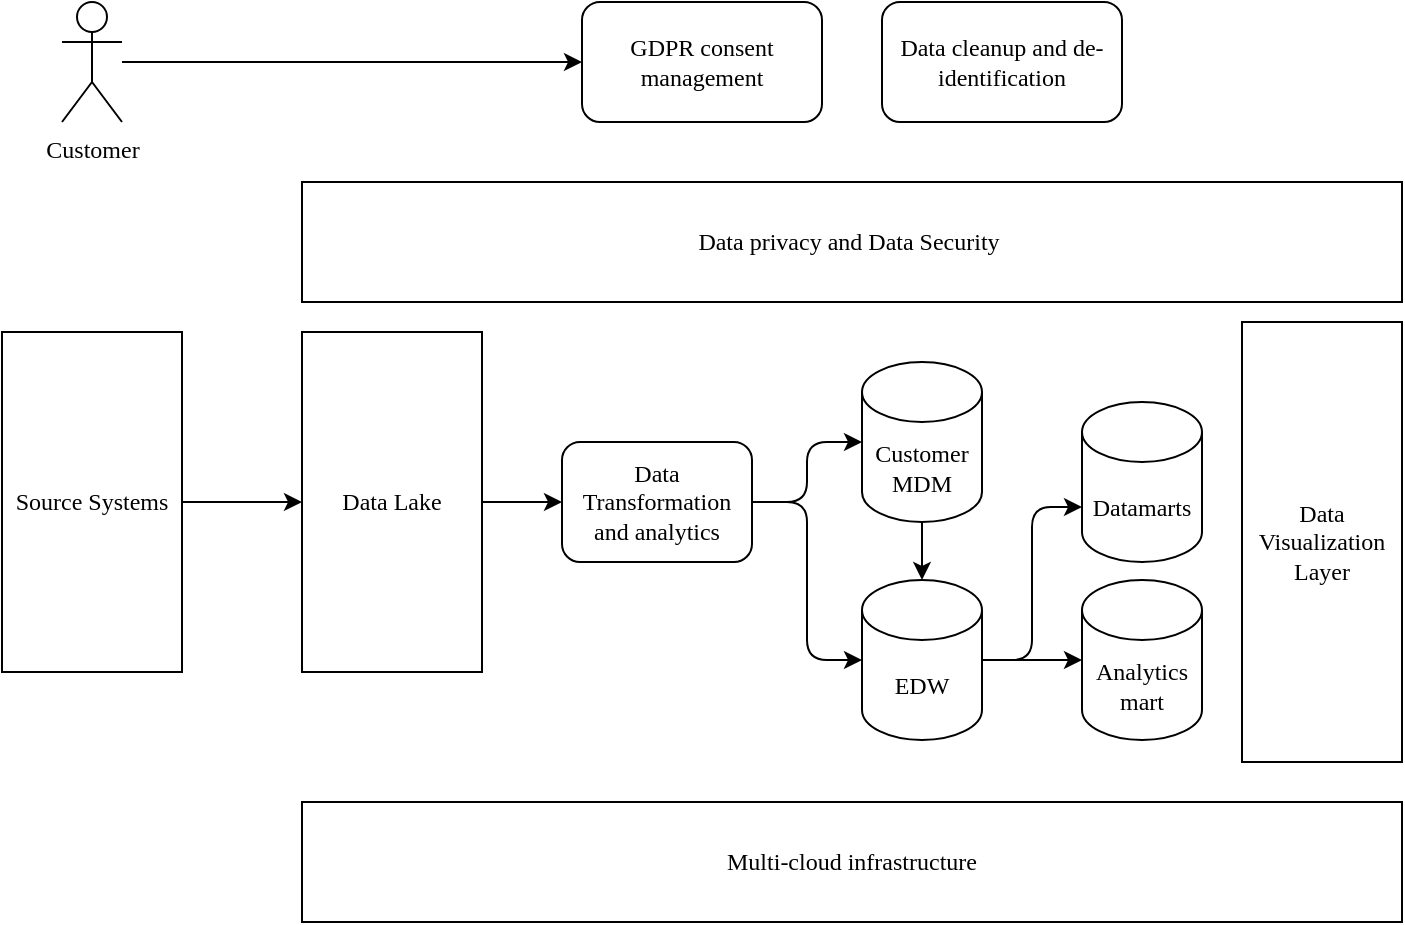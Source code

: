 <mxfile version="16.6.1" type="github">
  <diagram id="U-Te3GgnhW5zTMr8VRMO" name="Page-1">
    <mxGraphModel dx="925" dy="1636" grid="1" gridSize="10" guides="1" tooltips="1" connect="1" arrows="1" fold="1" page="1" pageScale="1" pageWidth="850" pageHeight="1100" math="0" shadow="0">
      <root>
        <mxCell id="0" />
        <mxCell id="1" parent="0" />
        <mxCell id="jCtBcauLOnCdqS6o0Tvj-27" style="edgeStyle=orthogonalEdgeStyle;rounded=1;orthogonalLoop=1;jettySize=auto;html=1;fontFamily=Tahoma;" edge="1" parent="1" source="jCtBcauLOnCdqS6o0Tvj-8" target="jCtBcauLOnCdqS6o0Tvj-26">
          <mxGeometry relative="1" as="geometry" />
        </mxCell>
        <mxCell id="jCtBcauLOnCdqS6o0Tvj-8" value="Data Lake" style="rounded=0;whiteSpace=wrap;html=1;fontFamily=Tahoma;" vertex="1" parent="1">
          <mxGeometry x="190" y="145" width="90" height="170" as="geometry" />
        </mxCell>
        <mxCell id="jCtBcauLOnCdqS6o0Tvj-10" style="edgeStyle=orthogonalEdgeStyle;rounded=1;orthogonalLoop=1;jettySize=auto;html=1;fontFamily=Tahoma;" edge="1" parent="1" source="jCtBcauLOnCdqS6o0Tvj-9" target="jCtBcauLOnCdqS6o0Tvj-8">
          <mxGeometry relative="1" as="geometry" />
        </mxCell>
        <mxCell id="jCtBcauLOnCdqS6o0Tvj-9" value="Source Systems" style="rounded=0;whiteSpace=wrap;html=1;fontFamily=Tahoma;" vertex="1" parent="1">
          <mxGeometry x="40" y="145" width="90" height="170" as="geometry" />
        </mxCell>
        <mxCell id="jCtBcauLOnCdqS6o0Tvj-13" value="Data privacy and Data Security&amp;nbsp;" style="rounded=0;whiteSpace=wrap;html=1;fontFamily=Tahoma;" vertex="1" parent="1">
          <mxGeometry x="190" y="70" width="550" height="60" as="geometry" />
        </mxCell>
        <mxCell id="jCtBcauLOnCdqS6o0Tvj-14" value="GDPR consent management" style="rounded=1;whiteSpace=wrap;html=1;fontFamily=Tahoma;" vertex="1" parent="1">
          <mxGeometry x="330" y="-20" width="120" height="60" as="geometry" />
        </mxCell>
        <mxCell id="jCtBcauLOnCdqS6o0Tvj-15" value="Data cleanup and de-identification" style="rounded=1;whiteSpace=wrap;html=1;fontFamily=Tahoma;" vertex="1" parent="1">
          <mxGeometry x="480" y="-20" width="120" height="60" as="geometry" />
        </mxCell>
        <mxCell id="jCtBcauLOnCdqS6o0Tvj-17" style="edgeStyle=orthogonalEdgeStyle;rounded=1;orthogonalLoop=1;jettySize=auto;html=1;fontFamily=Tahoma;" edge="1" parent="1" source="jCtBcauLOnCdqS6o0Tvj-16" target="jCtBcauLOnCdqS6o0Tvj-14">
          <mxGeometry relative="1" as="geometry" />
        </mxCell>
        <mxCell id="jCtBcauLOnCdqS6o0Tvj-16" value="Customer" style="shape=umlActor;verticalLabelPosition=bottom;verticalAlign=top;html=1;outlineConnect=0;fontFamily=Tahoma;" vertex="1" parent="1">
          <mxGeometry x="70" y="-20" width="30" height="60" as="geometry" />
        </mxCell>
        <mxCell id="jCtBcauLOnCdqS6o0Tvj-18" value="Multi-cloud infrastructure" style="rounded=0;whiteSpace=wrap;html=1;fontFamily=Tahoma;" vertex="1" parent="1">
          <mxGeometry x="190" y="380" width="550" height="60" as="geometry" />
        </mxCell>
        <mxCell id="jCtBcauLOnCdqS6o0Tvj-20" value="Data Visualization Layer" style="rounded=0;whiteSpace=wrap;html=1;fontFamily=Tahoma;" vertex="1" parent="1">
          <mxGeometry x="660" y="140" width="80" height="220" as="geometry" />
        </mxCell>
        <mxCell id="jCtBcauLOnCdqS6o0Tvj-30" style="edgeStyle=orthogonalEdgeStyle;rounded=1;orthogonalLoop=1;jettySize=auto;html=1;fontFamily=Tahoma;" edge="1" parent="1" source="jCtBcauLOnCdqS6o0Tvj-21" target="jCtBcauLOnCdqS6o0Tvj-22">
          <mxGeometry relative="1" as="geometry" />
        </mxCell>
        <mxCell id="jCtBcauLOnCdqS6o0Tvj-21" value="Customer MDM" style="shape=cylinder3;whiteSpace=wrap;html=1;boundedLbl=1;backgroundOutline=1;size=15;fontFamily=Tahoma;" vertex="1" parent="1">
          <mxGeometry x="470" y="160" width="60" height="80" as="geometry" />
        </mxCell>
        <mxCell id="jCtBcauLOnCdqS6o0Tvj-31" style="edgeStyle=orthogonalEdgeStyle;rounded=1;orthogonalLoop=1;jettySize=auto;html=1;entryX=0;entryY=0;entryDx=0;entryDy=52.5;entryPerimeter=0;fontFamily=Tahoma;" edge="1" parent="1" source="jCtBcauLOnCdqS6o0Tvj-22" target="jCtBcauLOnCdqS6o0Tvj-24">
          <mxGeometry relative="1" as="geometry" />
        </mxCell>
        <mxCell id="jCtBcauLOnCdqS6o0Tvj-32" style="edgeStyle=orthogonalEdgeStyle;rounded=1;orthogonalLoop=1;jettySize=auto;html=1;fontFamily=Tahoma;" edge="1" parent="1" source="jCtBcauLOnCdqS6o0Tvj-22" target="jCtBcauLOnCdqS6o0Tvj-25">
          <mxGeometry relative="1" as="geometry" />
        </mxCell>
        <mxCell id="jCtBcauLOnCdqS6o0Tvj-22" value="EDW" style="shape=cylinder3;whiteSpace=wrap;html=1;boundedLbl=1;backgroundOutline=1;size=15;fontFamily=Tahoma;" vertex="1" parent="1">
          <mxGeometry x="470" y="269" width="60" height="80" as="geometry" />
        </mxCell>
        <mxCell id="jCtBcauLOnCdqS6o0Tvj-24" value="Datamarts" style="shape=cylinder3;whiteSpace=wrap;html=1;boundedLbl=1;backgroundOutline=1;size=15;fontFamily=Tahoma;" vertex="1" parent="1">
          <mxGeometry x="580" y="180" width="60" height="80" as="geometry" />
        </mxCell>
        <mxCell id="jCtBcauLOnCdqS6o0Tvj-25" value="Analytics mart" style="shape=cylinder3;whiteSpace=wrap;html=1;boundedLbl=1;backgroundOutline=1;size=15;fontFamily=Tahoma;" vertex="1" parent="1">
          <mxGeometry x="580" y="269" width="60" height="80" as="geometry" />
        </mxCell>
        <mxCell id="jCtBcauLOnCdqS6o0Tvj-28" style="edgeStyle=orthogonalEdgeStyle;rounded=1;orthogonalLoop=1;jettySize=auto;html=1;fontFamily=Tahoma;" edge="1" parent="1" source="jCtBcauLOnCdqS6o0Tvj-26" target="jCtBcauLOnCdqS6o0Tvj-21">
          <mxGeometry relative="1" as="geometry" />
        </mxCell>
        <mxCell id="jCtBcauLOnCdqS6o0Tvj-29" style="edgeStyle=orthogonalEdgeStyle;rounded=1;orthogonalLoop=1;jettySize=auto;html=1;entryX=0;entryY=0.5;entryDx=0;entryDy=0;entryPerimeter=0;fontFamily=Tahoma;" edge="1" parent="1" source="jCtBcauLOnCdqS6o0Tvj-26" target="jCtBcauLOnCdqS6o0Tvj-22">
          <mxGeometry relative="1" as="geometry" />
        </mxCell>
        <mxCell id="jCtBcauLOnCdqS6o0Tvj-26" value="Data Transformation and analytics" style="rounded=1;whiteSpace=wrap;html=1;fontFamily=Tahoma;" vertex="1" parent="1">
          <mxGeometry x="320" y="200" width="95" height="60" as="geometry" />
        </mxCell>
      </root>
    </mxGraphModel>
  </diagram>
</mxfile>
